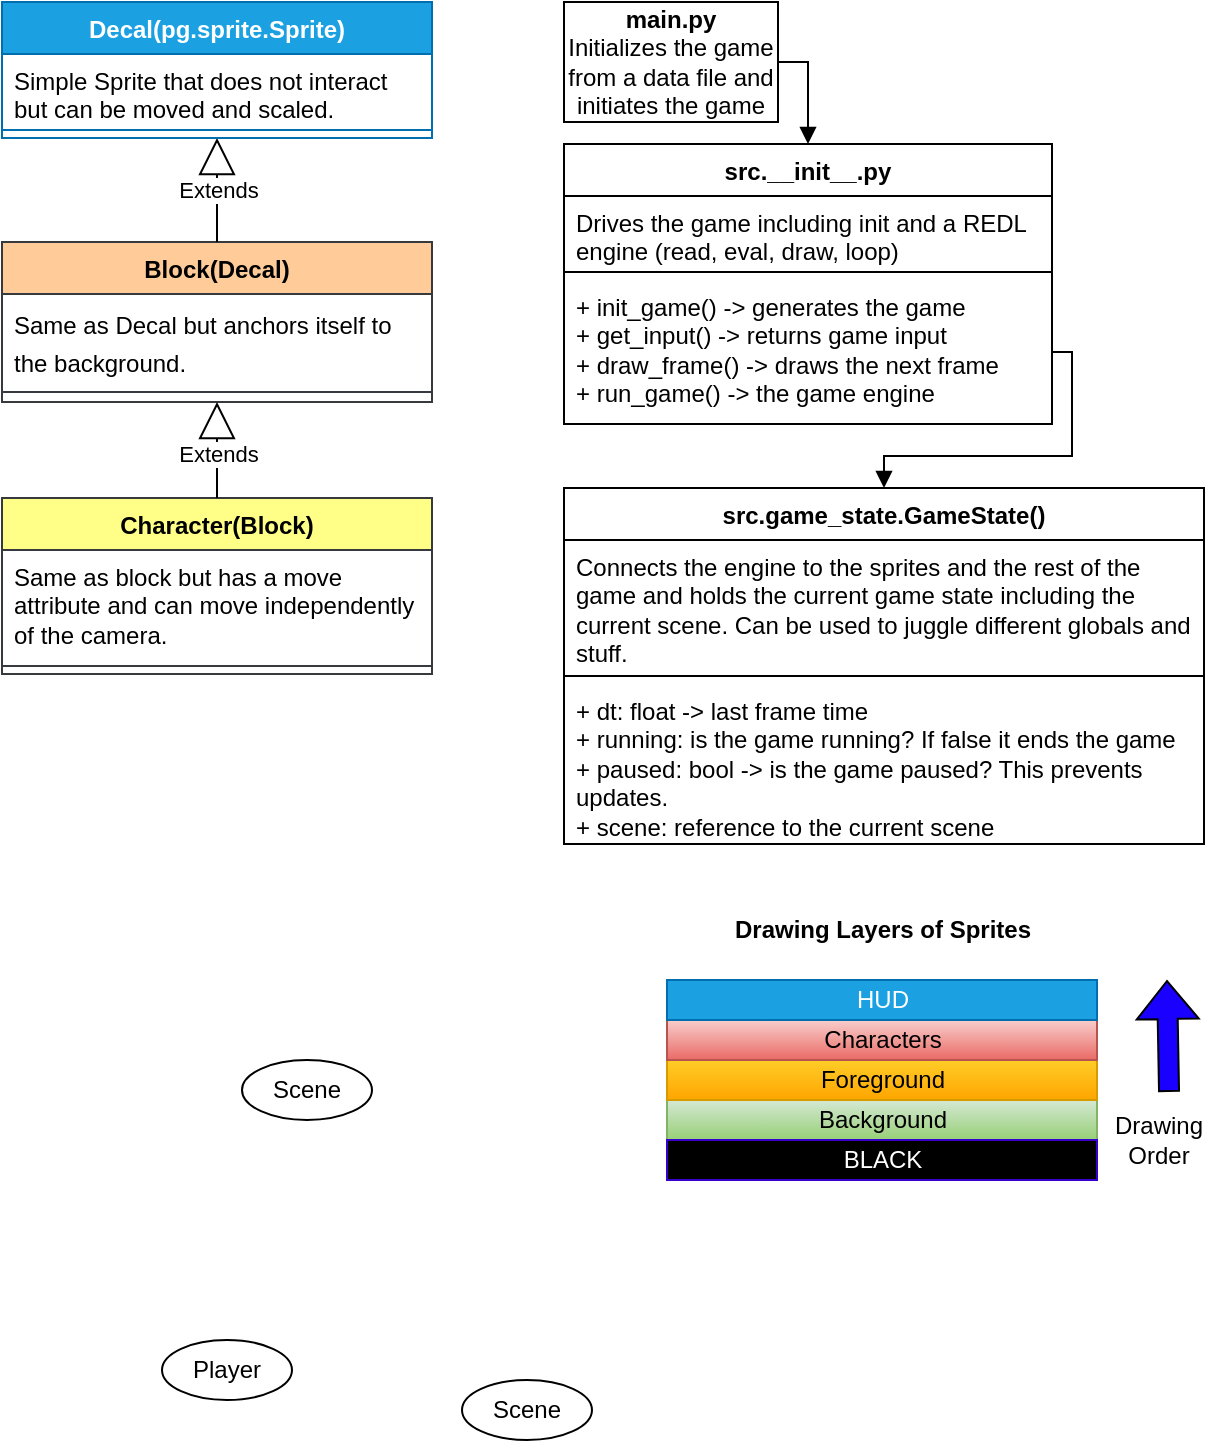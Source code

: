 <mxfile version="22.1.18" type="device">
  <diagram id="nt2FqM-ZqH1bGFiQBt51" name="Page-1">
    <mxGraphModel dx="714" dy="844" grid="1" gridSize="10" guides="1" tooltips="1" connect="1" arrows="1" fold="1" page="1" pageScale="1" pageWidth="850" pageHeight="1100" math="0" shadow="0">
      <root>
        <mxCell id="0" />
        <mxCell id="1" parent="0" />
        <mxCell id="0t4l3zZa5UsUITrTezZo-1" value="&lt;b&gt;main.py&lt;/b&gt;&lt;br&gt;Initializes the game from a data file and initiates the game" style="html=1;whiteSpace=wrap;" parent="1" vertex="1">
          <mxGeometry x="321" y="41" width="107" height="60" as="geometry" />
        </mxCell>
        <mxCell id="0t4l3zZa5UsUITrTezZo-6" value="src.__init__.py" style="swimlane;fontStyle=1;align=center;verticalAlign=top;childLayout=stackLayout;horizontal=1;startSize=26;horizontalStack=0;resizeParent=1;resizeParentMax=0;resizeLast=0;collapsible=1;marginBottom=0;whiteSpace=wrap;html=1;" parent="1" vertex="1">
          <mxGeometry x="321" y="112" width="244" height="140" as="geometry" />
        </mxCell>
        <mxCell id="0t4l3zZa5UsUITrTezZo-7" value="Drives the game including init and a REDL engine (read, eval, draw, loop)&lt;br&gt;" style="text;strokeColor=none;fillColor=none;align=left;verticalAlign=top;spacingLeft=4;spacingRight=4;overflow=hidden;rotatable=0;points=[[0,0.5],[1,0.5]];portConstraint=eastwest;whiteSpace=wrap;html=1;" parent="0t4l3zZa5UsUITrTezZo-6" vertex="1">
          <mxGeometry y="26" width="244" height="34" as="geometry" />
        </mxCell>
        <mxCell id="0t4l3zZa5UsUITrTezZo-8" value="" style="line;strokeWidth=1;fillColor=none;align=left;verticalAlign=middle;spacingTop=-1;spacingLeft=3;spacingRight=3;rotatable=0;labelPosition=right;points=[];portConstraint=eastwest;strokeColor=inherit;" parent="0t4l3zZa5UsUITrTezZo-6" vertex="1">
          <mxGeometry y="60" width="244" height="8" as="geometry" />
        </mxCell>
        <mxCell id="0t4l3zZa5UsUITrTezZo-9" value="+ init_game() -&amp;gt; generates the game&lt;br&gt;+ get_input() -&amp;gt; returns game input&lt;br&gt;+ draw_frame() -&amp;gt; draws the next frame&lt;br&gt;+ run_game() -&amp;gt; the game engine" style="text;strokeColor=none;fillColor=none;align=left;verticalAlign=top;spacingLeft=4;spacingRight=4;overflow=hidden;rotatable=0;points=[[0,0.5],[1,0.5]];portConstraint=eastwest;whiteSpace=wrap;html=1;" parent="0t4l3zZa5UsUITrTezZo-6" vertex="1">
          <mxGeometry y="68" width="244" height="72" as="geometry" />
        </mxCell>
        <mxCell id="2zE0VPBgmBpupBeoWlO_-34" value="Block(Decal)" style="swimlane;fontStyle=1;align=center;verticalAlign=top;childLayout=stackLayout;horizontal=1;startSize=26;horizontalStack=0;resizeParent=1;resizeParentMax=0;resizeLast=0;collapsible=1;marginBottom=0;whiteSpace=wrap;html=1;fillColor=#ffcc99;strokeColor=#36393d;" parent="1" vertex="1">
          <mxGeometry x="40" y="161" width="215" height="80" as="geometry">
            <mxRectangle x="25" y="310" width="200" height="30" as="alternateBounds" />
          </mxGeometry>
        </mxCell>
        <mxCell id="2zE0VPBgmBpupBeoWlO_-35" value="&lt;div style=&quot;line-height: 19px;&quot;&gt;&lt;span style=&quot;background-color: rgb(255, 255, 255);&quot;&gt;&lt;font style=&quot;font-size: 12px;&quot;&gt;Same as Decal but anchors itself to the background.&lt;/font&gt;&lt;/span&gt;&lt;/div&gt;" style="text;strokeColor=none;fillColor=none;align=left;verticalAlign=top;spacingLeft=4;spacingRight=4;overflow=hidden;rotatable=0;points=[[0,0.5],[1,0.5]];portConstraint=eastwest;whiteSpace=wrap;html=1;" parent="2zE0VPBgmBpupBeoWlO_-34" vertex="1">
          <mxGeometry y="26" width="215" height="44" as="geometry" />
        </mxCell>
        <mxCell id="2zE0VPBgmBpupBeoWlO_-36" value="" style="line;strokeWidth=1;fillColor=none;align=left;verticalAlign=middle;spacingTop=-1;spacingLeft=3;spacingRight=3;rotatable=0;labelPosition=right;points=[];portConstraint=eastwest;strokeColor=inherit;" parent="2zE0VPBgmBpupBeoWlO_-34" vertex="1">
          <mxGeometry y="70" width="215" height="10" as="geometry" />
        </mxCell>
        <mxCell id="2zE0VPBgmBpupBeoWlO_-42" value="Extends" style="endArrow=block;endSize=16;endFill=0;html=1;rounded=0;exitX=0.5;exitY=0;exitDx=0;exitDy=0;entryX=0.5;entryY=1;entryDx=0;entryDy=0;" parent="1" source="2zE0VPBgmBpupBeoWlO_-34" target="2zE0VPBgmBpupBeoWlO_-54" edge="1">
          <mxGeometry width="160" relative="1" as="geometry">
            <mxPoint x="149" y="148" as="sourcePoint" />
            <mxPoint x="185" y="108" as="targetPoint" />
          </mxGeometry>
        </mxCell>
        <mxCell id="2zE0VPBgmBpupBeoWlO_-48" value="Character(Block)" style="swimlane;fontStyle=1;align=center;verticalAlign=top;childLayout=stackLayout;horizontal=1;startSize=26;horizontalStack=0;resizeParent=1;resizeParentMax=0;resizeLast=0;collapsible=1;marginBottom=0;whiteSpace=wrap;html=1;fillColor=#ffff88;strokeColor=#36393d;" parent="1" vertex="1">
          <mxGeometry x="40" y="289" width="215" height="88" as="geometry">
            <mxRectangle x="25" y="443" width="200" height="30" as="alternateBounds" />
          </mxGeometry>
        </mxCell>
        <mxCell id="2zE0VPBgmBpupBeoWlO_-49" value="Same as block but has a move attribute and can move independently of the camera." style="text;strokeColor=none;fillColor=none;align=left;verticalAlign=top;spacingLeft=4;spacingRight=4;overflow=hidden;rotatable=0;points=[[0,0.5],[1,0.5]];portConstraint=eastwest;whiteSpace=wrap;html=1;" parent="2zE0VPBgmBpupBeoWlO_-48" vertex="1">
          <mxGeometry y="26" width="215" height="54" as="geometry" />
        </mxCell>
        <mxCell id="2zE0VPBgmBpupBeoWlO_-50" value="" style="line;strokeWidth=1;fillColor=none;align=left;verticalAlign=middle;spacingTop=-1;spacingLeft=3;spacingRight=3;rotatable=0;labelPosition=right;points=[];portConstraint=eastwest;strokeColor=inherit;" parent="2zE0VPBgmBpupBeoWlO_-48" vertex="1">
          <mxGeometry y="80" width="215" height="8" as="geometry" />
        </mxCell>
        <mxCell id="2zE0VPBgmBpupBeoWlO_-52" value="Extends" style="endArrow=block;endSize=16;endFill=0;html=1;rounded=0;exitX=0.5;exitY=0;exitDx=0;exitDy=0;entryX=0.5;entryY=1;entryDx=0;entryDy=0;" parent="1" source="2zE0VPBgmBpupBeoWlO_-48" target="2zE0VPBgmBpupBeoWlO_-34" edge="1">
          <mxGeometry x="-0.071" width="160" relative="1" as="geometry">
            <mxPoint x="169" y="209" as="sourcePoint" />
            <mxPoint x="459" y="143" as="targetPoint" />
            <mxPoint as="offset" />
          </mxGeometry>
        </mxCell>
        <mxCell id="2zE0VPBgmBpupBeoWlO_-54" value="Decal(pg.sprite.Sprite)" style="swimlane;fontStyle=1;align=center;verticalAlign=top;childLayout=stackLayout;horizontal=1;startSize=26;horizontalStack=0;resizeParent=1;resizeParentMax=0;resizeLast=0;collapsible=1;marginBottom=0;whiteSpace=wrap;html=1;fillColor=#1ba1e2;fontColor=#ffffff;strokeColor=#006EAF;" parent="1" vertex="1">
          <mxGeometry x="40" y="41" width="215" height="68" as="geometry">
            <mxRectangle x="25" y="203" width="200" height="30" as="alternateBounds" />
          </mxGeometry>
        </mxCell>
        <mxCell id="2zE0VPBgmBpupBeoWlO_-55" value="Simple Sprite that does not interact but can be moved and scaled.&lt;br&gt;" style="text;strokeColor=none;fillColor=none;align=left;verticalAlign=top;spacingLeft=4;spacingRight=4;overflow=hidden;rotatable=0;points=[[0,0.5],[1,0.5]];portConstraint=eastwest;whiteSpace=wrap;html=1;" parent="2zE0VPBgmBpupBeoWlO_-54" vertex="1">
          <mxGeometry y="26" width="215" height="34" as="geometry" />
        </mxCell>
        <mxCell id="2zE0VPBgmBpupBeoWlO_-56" value="" style="line;strokeWidth=1;fillColor=none;align=left;verticalAlign=middle;spacingTop=-1;spacingLeft=3;spacingRight=3;rotatable=0;labelPosition=right;points=[];portConstraint=eastwest;strokeColor=inherit;" parent="2zE0VPBgmBpupBeoWlO_-54" vertex="1">
          <mxGeometry y="60" width="215" height="8" as="geometry" />
        </mxCell>
        <mxCell id="3BFnseAhEVuego65_WSb-1" value="&lt;div style=&quot;&quot;&gt;&lt;/div&gt;&lt;font face=&quot;Courier New&quot;&gt;&lt;br&gt;&lt;/font&gt;" style="html=1;verticalAlign=bottom;endArrow=block;rounded=0;exitX=1;exitY=0.5;exitDx=0;exitDy=0;entryX=0.5;entryY=0;entryDx=0;entryDy=0;edgeStyle=orthogonalEdgeStyle;align=left;" parent="1" source="0t4l3zZa5UsUITrTezZo-1" target="0t4l3zZa5UsUITrTezZo-6" edge="1">
          <mxGeometry x="0.636" y="-92" width="80" relative="1" as="geometry">
            <mxPoint x="448" y="50" as="sourcePoint" />
            <mxPoint x="528" y="50" as="targetPoint" />
            <mxPoint as="offset" />
          </mxGeometry>
        </mxCell>
        <mxCell id="jJEDOQDb5SvykyRtg28n-5" value="&lt;div style=&quot;&quot;&gt;&lt;/div&gt;&lt;font face=&quot;Courier New&quot;&gt;&lt;br&gt;&lt;/font&gt;" style="html=1;verticalAlign=bottom;endArrow=block;rounded=0;exitX=1;exitY=0.5;exitDx=0;exitDy=0;entryX=0.5;entryY=0;entryDx=0;entryDy=0;edgeStyle=orthogonalEdgeStyle;align=left;" edge="1" parent="1" source="0t4l3zZa5UsUITrTezZo-9" target="jJEDOQDb5SvykyRtg28n-8">
          <mxGeometry x="0.636" y="-92" width="80" relative="1" as="geometry">
            <mxPoint x="443" y="52" as="sourcePoint" />
            <mxPoint x="436.9" y="293.292" as="targetPoint" />
            <mxPoint as="offset" />
          </mxGeometry>
        </mxCell>
        <mxCell id="jJEDOQDb5SvykyRtg28n-8" value="src.game_state.GameState()" style="swimlane;fontStyle=1;align=center;verticalAlign=top;childLayout=stackLayout;horizontal=1;startSize=26;horizontalStack=0;resizeParent=1;resizeParentMax=0;resizeLast=0;collapsible=1;marginBottom=0;whiteSpace=wrap;html=1;" vertex="1" parent="1">
          <mxGeometry x="321" y="284" width="320" height="178" as="geometry">
            <mxRectangle x="333" y="312" width="200" height="30" as="alternateBounds" />
          </mxGeometry>
        </mxCell>
        <mxCell id="jJEDOQDb5SvykyRtg28n-9" value="Connects the engine to the sprites and the rest of the game and holds the current game state including the current scene. Can be used to juggle different globals and stuff." style="text;strokeColor=none;fillColor=none;align=left;verticalAlign=top;spacingLeft=4;spacingRight=4;overflow=hidden;rotatable=0;points=[[0,0.5],[1,0.5]];portConstraint=eastwest;whiteSpace=wrap;html=1;" vertex="1" parent="jJEDOQDb5SvykyRtg28n-8">
          <mxGeometry y="26" width="320" height="64" as="geometry" />
        </mxCell>
        <mxCell id="jJEDOQDb5SvykyRtg28n-10" value="" style="line;strokeWidth=1;fillColor=none;align=left;verticalAlign=middle;spacingTop=-1;spacingLeft=3;spacingRight=3;rotatable=0;labelPosition=right;points=[];portConstraint=eastwest;strokeColor=inherit;" vertex="1" parent="jJEDOQDb5SvykyRtg28n-8">
          <mxGeometry y="90" width="320" height="8" as="geometry" />
        </mxCell>
        <mxCell id="jJEDOQDb5SvykyRtg28n-11" value="+ dt: float -&amp;gt; last frame time&lt;br&gt;+ running: is the game running? If false it ends the game&lt;br&gt;+ paused: bool -&amp;gt; is the game paused? This prevents updates.&lt;br&gt;+ scene: reference to the current scene" style="text;strokeColor=none;fillColor=none;align=left;verticalAlign=top;spacingLeft=4;spacingRight=4;overflow=hidden;rotatable=0;points=[[0,0.5],[1,0.5]];portConstraint=eastwest;whiteSpace=wrap;html=1;" vertex="1" parent="jJEDOQDb5SvykyRtg28n-8">
          <mxGeometry y="98" width="320" height="80" as="geometry" />
        </mxCell>
        <mxCell id="jJEDOQDb5SvykyRtg28n-12" value="Scene" style="ellipse;whiteSpace=wrap;html=1;" vertex="1" parent="1">
          <mxGeometry x="160" y="570" width="65" height="30" as="geometry" />
        </mxCell>
        <mxCell id="jJEDOQDb5SvykyRtg28n-13" value="Player" style="ellipse;whiteSpace=wrap;html=1;" vertex="1" parent="1">
          <mxGeometry x="120" y="710" width="65" height="30" as="geometry" />
        </mxCell>
        <mxCell id="jJEDOQDb5SvykyRtg28n-14" value="Scene" style="ellipse;whiteSpace=wrap;html=1;" vertex="1" parent="1">
          <mxGeometry x="270" y="730" width="65" height="30" as="geometry" />
        </mxCell>
        <mxCell id="jJEDOQDb5SvykyRtg28n-22" value="Background" style="html=1;whiteSpace=wrap;fillColor=#d5e8d4;gradientColor=#97d077;strokeColor=#82b366;" vertex="1" parent="1">
          <mxGeometry x="372.5" y="590" width="215" height="20" as="geometry" />
        </mxCell>
        <mxCell id="jJEDOQDb5SvykyRtg28n-23" value="Drawing Layers of Sprites" style="text;html=1;align=center;verticalAlign=middle;resizable=0;points=[];autosize=1;strokeColor=none;fillColor=none;fontStyle=1" vertex="1" parent="1">
          <mxGeometry x="395" y="490" width="170" height="30" as="geometry" />
        </mxCell>
        <mxCell id="jJEDOQDb5SvykyRtg28n-24" value="BLACK" style="html=1;whiteSpace=wrap;fillColor=#000000;strokeColor=#3700CC;fontColor=#ffffff;" vertex="1" parent="1">
          <mxGeometry x="372.5" y="610" width="215" height="20" as="geometry" />
        </mxCell>
        <mxCell id="jJEDOQDb5SvykyRtg28n-25" value="Foreground" style="html=1;whiteSpace=wrap;fillColor=#ffcd28;gradientColor=#ffa500;strokeColor=#d79b00;" vertex="1" parent="1">
          <mxGeometry x="372.5" y="570" width="215" height="20" as="geometry" />
        </mxCell>
        <mxCell id="jJEDOQDb5SvykyRtg28n-26" value="Characters" style="html=1;whiteSpace=wrap;fillColor=#f8cecc;gradientColor=#ea6b66;strokeColor=#b85450;" vertex="1" parent="1">
          <mxGeometry x="372.5" y="550" width="215" height="20" as="geometry" />
        </mxCell>
        <mxCell id="jJEDOQDb5SvykyRtg28n-27" value="HUD" style="html=1;whiteSpace=wrap;fillColor=#1ba1e2;strokeColor=#006EAF;fontColor=#ffffff;" vertex="1" parent="1">
          <mxGeometry x="372.5" y="530" width="215" height="20" as="geometry" />
        </mxCell>
        <mxCell id="jJEDOQDb5SvykyRtg28n-28" value="" style="shape=flexArrow;endArrow=classic;html=1;rounded=0;fillColor=#1900FF;exitX=0.586;exitY=-0.1;exitDx=0;exitDy=0;exitPerimeter=0;" edge="1" parent="1" source="jJEDOQDb5SvykyRtg28n-29">
          <mxGeometry width="50" height="50" relative="1" as="geometry">
            <mxPoint x="617.5" y="590" as="sourcePoint" />
            <mxPoint x="622.5" y="530" as="targetPoint" />
          </mxGeometry>
        </mxCell>
        <mxCell id="jJEDOQDb5SvykyRtg28n-29" value="Drawing&lt;br&gt;Order" style="text;html=1;align=center;verticalAlign=middle;resizable=0;points=[];autosize=1;strokeColor=none;fillColor=none;" vertex="1" parent="1">
          <mxGeometry x="582.5" y="590" width="70" height="40" as="geometry" />
        </mxCell>
      </root>
    </mxGraphModel>
  </diagram>
</mxfile>
